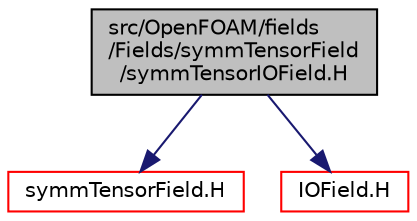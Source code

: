 digraph "src/OpenFOAM/fields/Fields/symmTensorField/symmTensorIOField.H"
{
  bgcolor="transparent";
  edge [fontname="Helvetica",fontsize="10",labelfontname="Helvetica",labelfontsize="10"];
  node [fontname="Helvetica",fontsize="10",shape=record];
  Node0 [label="src/OpenFOAM/fields\l/Fields/symmTensorField\l/symmTensorIOField.H",height=0.2,width=0.4,color="black", fillcolor="grey75", style="filled", fontcolor="black"];
  Node0 -> Node1 [color="midnightblue",fontsize="10",style="solid",fontname="Helvetica"];
  Node1 [label="symmTensorField.H",height=0.2,width=0.4,color="red",URL="$a10406.html"];
  Node0 -> Node112 [color="midnightblue",fontsize="10",style="solid",fontname="Helvetica"];
  Node112 [label="IOField.H",height=0.2,width=0.4,color="red",URL="$a09758.html"];
}
